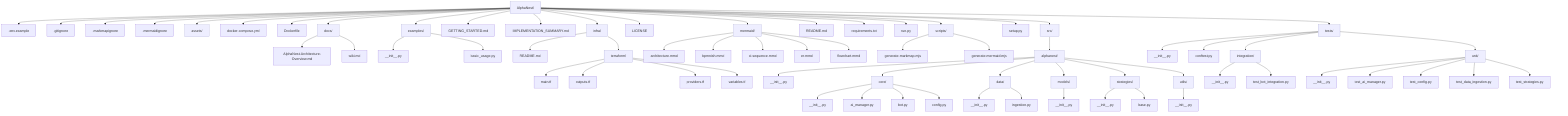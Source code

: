 flowchart TB
classDef dir fill:#eef,stroke:#99c,stroke-width:1px;
d__["AlphaNest/"]:::dir
f__env_example[".env.example"]
f__gitignore[".gitignore"]
f__markmapignore[".markmapignore"]
f__mermaidignore[".mermaidignore"]
d_assets["assets/"]:::dir
f_docker_compose_yml["docker-compose.yml"]
f_Dockerfile["Dockerfile"]
d_docs["docs/"]:::dir
f_docs_AlphaNest_Architecture_Overview_md["AlphaNest-Architecture-Overview.md"]
f_docs_wiki_md["wiki.md"]
d_examples["examples/"]:::dir
f_examples___init___py["__init__.py"]
f_examples_basic_usage_py["basic_usage.py"]
f_GETTING_STARTED_md["GETTING_STARTED.md"]
f_IMPLEMENTATION_SUMMARY_md["IMPLEMENTATION_SUMMARY.md"]
d_infra["infra/"]:::dir
f_infra_README_md["README.md"]
d_infra_terraform["terraform/"]:::dir
f_infra_terraform_main_tf["main.tf"]
f_infra_terraform_outputs_tf["outputs.tf"]
f_infra_terraform_providers_tf["providers.tf"]
f_infra_terraform_variables_tf["variables.tf"]
f_LICENSE["LICENSE"]
d_mermaid["mermaid/"]:::dir
f_mermaid_architecture_mmd["architecture.mmd"]
f_mermaid_bpmnish_mmd["bpmnish.mmd"]
f_mermaid_ci_sequence_mmd["ci-sequence.mmd"]
f_mermaid_er_mmd["er.mmd"]
f_mermaid_flowchart_mmd["flowchart.mmd"]
f_README_md["README.md"]
f_requirements_txt["requirements.txt"]
f_run_py["run.py"]
d_scripts["scripts/"]:::dir
f_scripts_generate_markmap_mjs["generate-markmap.mjs"]
f_scripts_generate_mermaid_mjs["generate-mermaid.mjs"]
f_setup_py["setup.py"]
d_src["src/"]:::dir
d_src_alphanest["alphanest/"]:::dir
f_src_alphanest___init___py["__init__.py"]
d_src_alphanest_core["core/"]:::dir
f_src_alphanest_core___init___py["__init__.py"]
f_src_alphanest_core_ai_manager_py["ai_manager.py"]
f_src_alphanest_core_bot_py["bot.py"]
f_src_alphanest_core_config_py["config.py"]
d_src_alphanest_data["data/"]:::dir
f_src_alphanest_data___init___py["__init__.py"]
f_src_alphanest_data_ingestion_py["ingestion.py"]
d_src_alphanest_models["models/"]:::dir
f_src_alphanest_models___init___py["__init__.py"]
d_src_alphanest_strategies["strategies/"]:::dir
f_src_alphanest_strategies___init___py["__init__.py"]
f_src_alphanest_strategies_base_py["base.py"]
d_src_alphanest_utils["utils/"]:::dir
f_src_alphanest_utils___init___py["__init__.py"]
d_tests["tests/"]:::dir
f_tests___init___py["__init__.py"]
f_tests_conftest_py["conftest.py"]
d_tests_integration["integration/"]:::dir
f_tests_integration___init___py["__init__.py"]
f_tests_integration_test_bot_integration_py["test_bot_integration.py"]
d_tests_unit["unit/"]:::dir
f_tests_unit___init___py["__init__.py"]
f_tests_unit_test_ai_manager_py["test_ai_manager.py"]
f_tests_unit_test_config_py["test_config.py"]
f_tests_unit_test_data_ingestion_py["test_data_ingestion.py"]
f_tests_unit_test_strategies_py["test_strategies.py"]
d__ --> f__env_example
d__ --> f__gitignore
d__ --> f__markmapignore
d__ --> f__mermaidignore
d__ --> d_assets
d__ --> f_docker_compose_yml
d__ --> f_Dockerfile
d__ --> d_docs
d_docs --> f_docs_AlphaNest_Architecture_Overview_md
d_docs --> f_docs_wiki_md
d__ --> d_examples
d_examples --> f_examples___init___py
d_examples --> f_examples_basic_usage_py
d__ --> f_GETTING_STARTED_md
d__ --> f_IMPLEMENTATION_SUMMARY_md
d__ --> d_infra
d_infra --> f_infra_README_md
d_infra --> d_infra_terraform
d_infra_terraform --> f_infra_terraform_main_tf
d_infra_terraform --> f_infra_terraform_outputs_tf
d_infra_terraform --> f_infra_terraform_providers_tf
d_infra_terraform --> f_infra_terraform_variables_tf
d__ --> f_LICENSE
d__ --> d_mermaid
d_mermaid --> f_mermaid_architecture_mmd
d_mermaid --> f_mermaid_bpmnish_mmd
d_mermaid --> f_mermaid_ci_sequence_mmd
d_mermaid --> f_mermaid_er_mmd
d_mermaid --> f_mermaid_flowchart_mmd
d__ --> f_README_md
d__ --> f_requirements_txt
d__ --> f_run_py
d__ --> d_scripts
d_scripts --> f_scripts_generate_markmap_mjs
d_scripts --> f_scripts_generate_mermaid_mjs
d__ --> f_setup_py
d__ --> d_src
d_src --> d_src_alphanest
d_src_alphanest --> f_src_alphanest___init___py
d_src_alphanest --> d_src_alphanest_core
d_src_alphanest_core --> f_src_alphanest_core___init___py
d_src_alphanest_core --> f_src_alphanest_core_ai_manager_py
d_src_alphanest_core --> f_src_alphanest_core_bot_py
d_src_alphanest_core --> f_src_alphanest_core_config_py
d_src_alphanest --> d_src_alphanest_data
d_src_alphanest_data --> f_src_alphanest_data___init___py
d_src_alphanest_data --> f_src_alphanest_data_ingestion_py
d_src_alphanest --> d_src_alphanest_models
d_src_alphanest_models --> f_src_alphanest_models___init___py
d_src_alphanest --> d_src_alphanest_strategies
d_src_alphanest_strategies --> f_src_alphanest_strategies___init___py
d_src_alphanest_strategies --> f_src_alphanest_strategies_base_py
d_src_alphanest --> d_src_alphanest_utils
d_src_alphanest_utils --> f_src_alphanest_utils___init___py
d__ --> d_tests
d_tests --> f_tests___init___py
d_tests --> f_tests_conftest_py
d_tests --> d_tests_integration
d_tests_integration --> f_tests_integration___init___py
d_tests_integration --> f_tests_integration_test_bot_integration_py
d_tests --> d_tests_unit
d_tests_unit --> f_tests_unit___init___py
d_tests_unit --> f_tests_unit_test_ai_manager_py
d_tests_unit --> f_tests_unit_test_config_py
d_tests_unit --> f_tests_unit_test_data_ingestion_py
d_tests_unit --> f_tests_unit_test_strategies_py